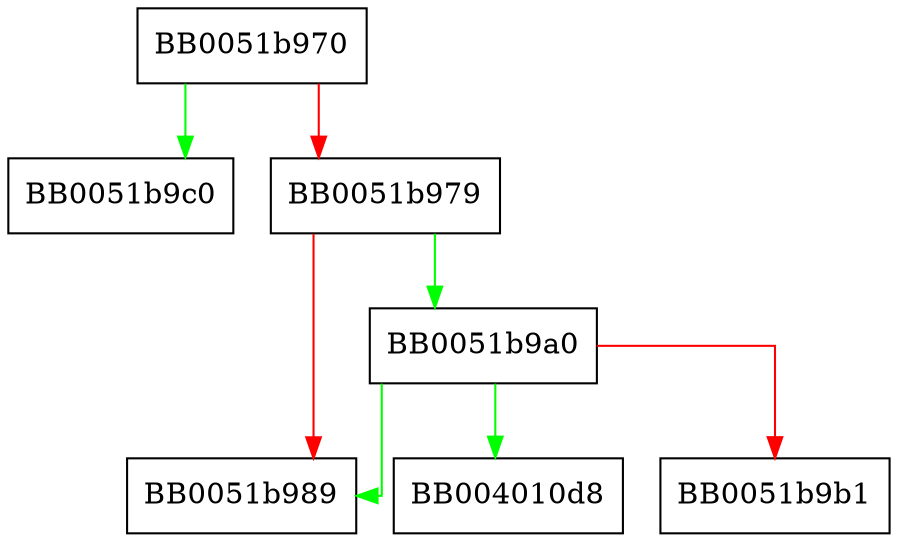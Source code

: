 digraph ASN1_STRING_cmp {
  node [shape="box"];
  graph [splines=ortho];
  BB0051b970 -> BB0051b9c0 [color="green"];
  BB0051b970 -> BB0051b979 [color="red"];
  BB0051b979 -> BB0051b9a0 [color="green"];
  BB0051b979 -> BB0051b989 [color="red"];
  BB0051b9a0 -> BB004010d8 [color="green"];
  BB0051b9a0 -> BB0051b989 [color="green"];
  BB0051b9a0 -> BB0051b9b1 [color="red"];
}
